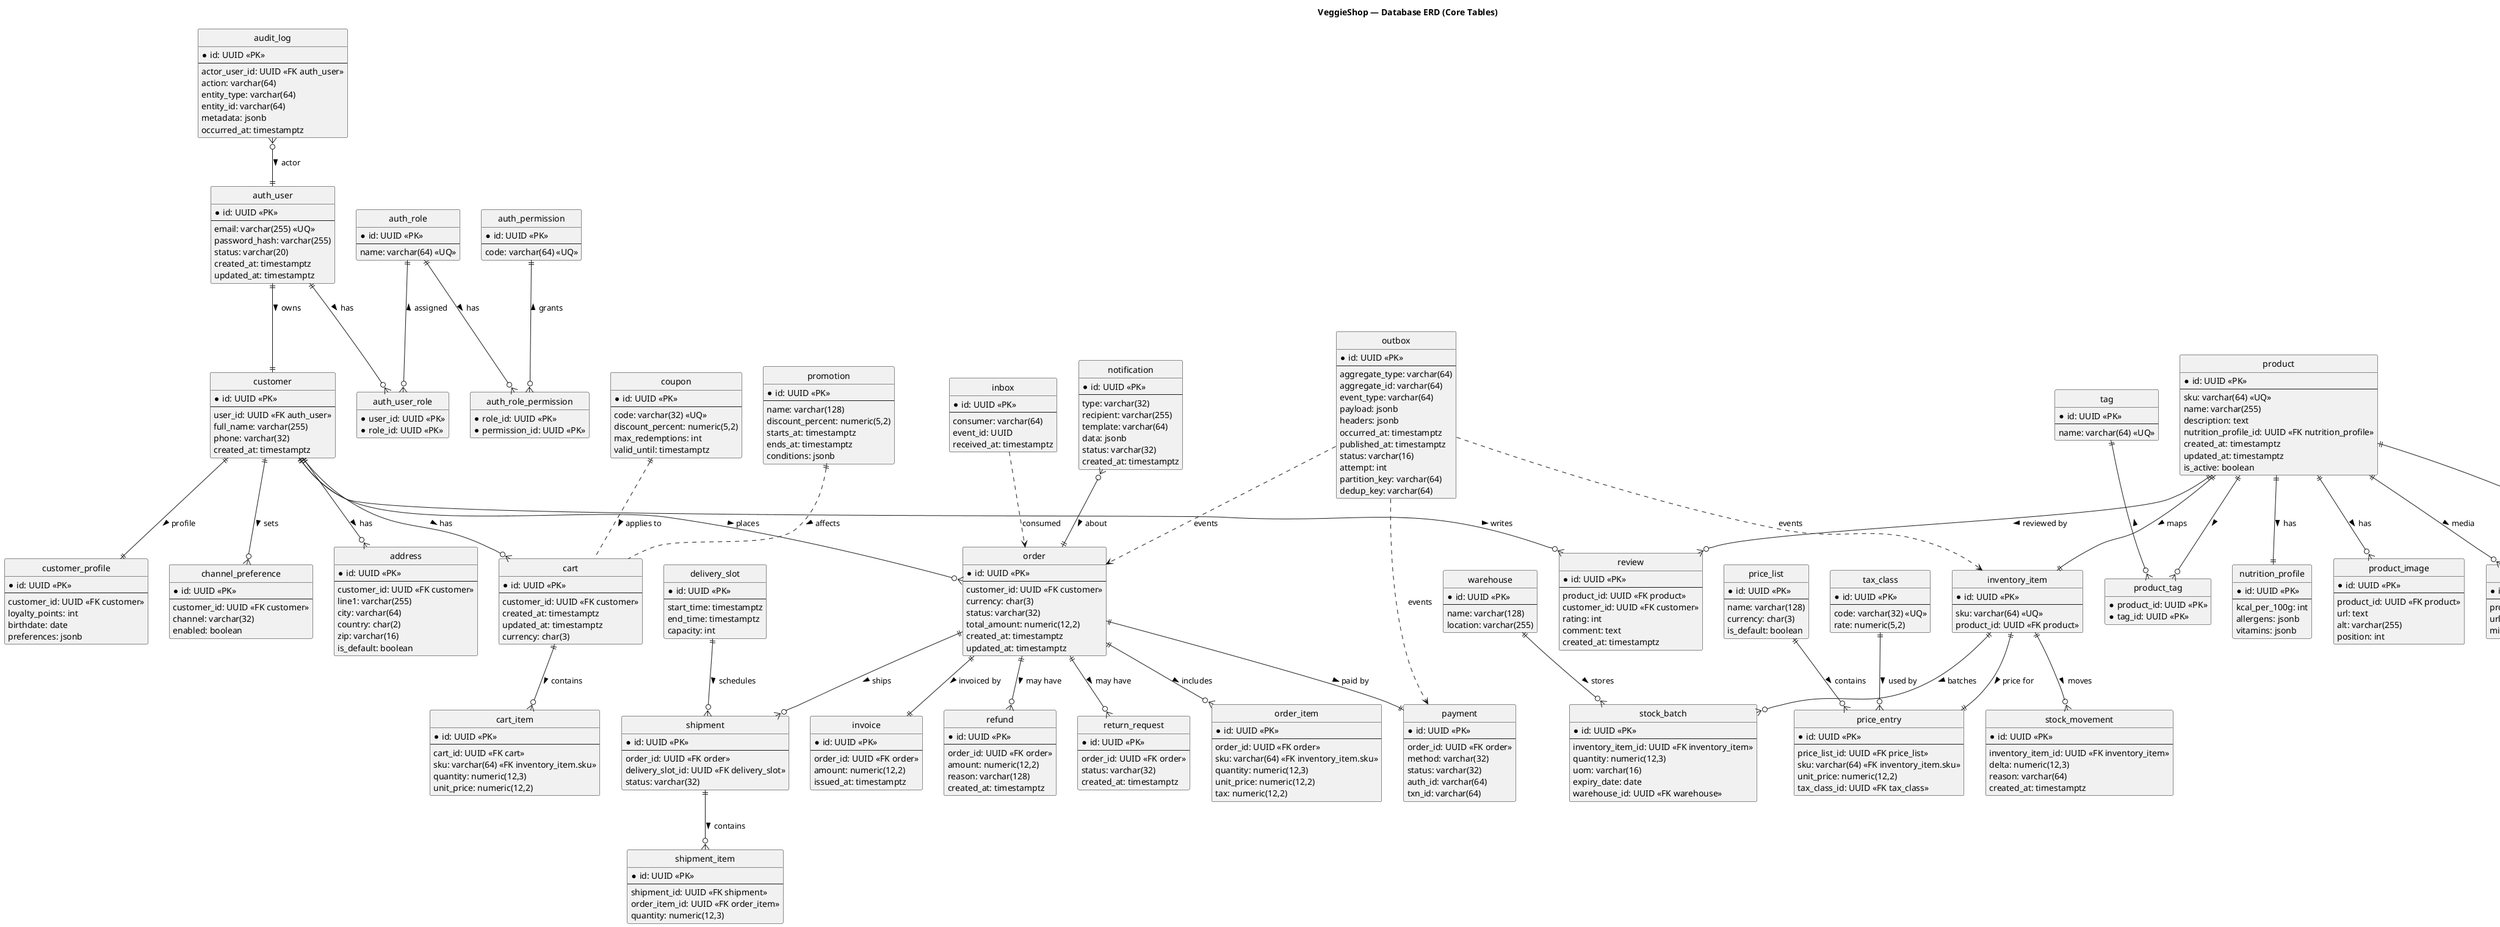 @startuml database-erd
title VeggieShop — Database ERD (Core Tables)

skinparam shadowing false
hide circle
hide methods
hide stereotypes

' -----------------------
' Auth
' -----------------------
entity "auth_user" as auth_user {
  * id: UUID <<PK>>
  --
  email: varchar(255) <<UQ>>
  password_hash: varchar(255)
  status: varchar(20)
  created_at: timestamptz
  updated_at: timestamptz
}

entity "auth_role" as auth_role {
  * id: UUID <<PK>>
  --
  name: varchar(64) <<UQ>>
}

entity "auth_permission" as auth_perm {
  * id: UUID <<PK>>
  --
  code: varchar(64) <<UQ>>
}

entity "auth_user_role" as auth_user_role {
  * user_id: UUID <<PK>>
  * role_id: UUID <<PK>>
}

entity "auth_role_permission" as auth_role_perm {
  * role_id: UUID <<PK>>
  * permission_id: UUID <<PK>>
}

' -----------------------
' Customer
' -----------------------
entity "customer" as customer {
  * id: UUID <<PK>>
  --
  user_id: UUID <<FK auth_user>>
  full_name: varchar(255)
  phone: varchar(32)
  created_at: timestamptz
}

entity "customer_profile" as customer_profile {
  * id: UUID <<PK>>
  --
  customer_id: UUID <<FK customer>>
  loyalty_points: int
  birthdate: date
  preferences: jsonb
}

entity "address" as address {
  * id: UUID <<PK>>
  --
  customer_id: UUID <<FK customer>>
  line1: varchar(255)
  city: varchar(64)
  country: char(2)
  zip: varchar(16)
  is_default: boolean
}

' -----------------------
' Catalog
' -----------------------
entity "category" as category {
  * id: UUID <<PK>>
  --
  parent_id: UUID <<FK category>>
  name: varchar(128)
  slug: varchar(128) <<UQ>>
}

entity "product" as product {
  * id: UUID <<PK>>
  --
  sku: varchar(64) <<UQ>>
  name: varchar(255)
  description: text
  nutrition_profile_id: UUID <<FK nutrition_profile>>
  created_at: timestamptz
  updated_at: timestamptz
  is_active: boolean
}

entity "product_image" as product_image {
  * id: UUID <<PK>>
  --
  product_id: UUID <<FK product>>
  url: text
  alt: varchar(255)
  position: int
}

entity "nutrition_profile" as nutrition_profile {
  * id: UUID <<PK>>
  --
  kcal_per_100g: int
  allergens: jsonb
  vitamins: jsonb
}

entity "tag" as tag {
  * id: UUID <<PK>>
  --
  name: varchar(64) <<UQ>>
}

entity "product_tag" as product_tag {
  * product_id: UUID <<PK>>
  * tag_id: UUID <<PK>>
}

entity "product_category" as product_category {
  * product_id: UUID <<PK>>
  * category_id: UUID <<PK>>
}

' -----------------------
' Inventory
' -----------------------
entity "warehouse" as warehouse {
  * id: UUID <<PK>>
  --
  name: varchar(128)
  location: varchar(255)
}

entity "inventory_item" as inventory_item {
  * id: UUID <<PK>>
  --
  sku: varchar(64) <<UQ>>
  product_id: UUID <<FK product>>
}

entity "stock_batch" as stock_batch {
  * id: UUID <<PK>>
  --
  inventory_item_id: UUID <<FK inventory_item>>
  quantity: numeric(12,3)
  uom: varchar(16)
  expiry_date: date
  warehouse_id: UUID <<FK warehouse>>
}

entity "stock_movement" as stock_movement {
  * id: UUID <<PK>>
  --
  inventory_item_id: UUID <<FK inventory_item>>
  delta: numeric(12,3)
  reason: varchar(64)
  created_at: timestamptz
}

' -----------------------
' Pricing
' -----------------------
entity "price_list" as price_list {
  * id: UUID <<PK>>
  --
  name: varchar(128)
  currency: char(3)
  is_default: boolean
}

entity "price_entry" as price_entry {
  * id: UUID <<PK>>
  --
  price_list_id: UUID <<FK price_list>>
  sku: varchar(64) <<FK inventory_item.sku>>
  unit_price: numeric(12,2)
  tax_class_id: UUID <<FK tax_class>>
}

entity "tax_class" as tax_class {
  * id: UUID <<PK>>
  --
  code: varchar(32) <<UQ>>
  rate: numeric(5,2)
}

entity "promotion" as promotion {
  * id: UUID <<PK>>
  --
  name: varchar(128)
  discount_percent: numeric(5,2)
  starts_at: timestamptz
  ends_at: timestamptz
  conditions: jsonb
}

entity "coupon" as coupon {
  * id: UUID <<PK>>
  --
  code: varchar(32) <<UQ>>
  discount_percent: numeric(5,2)
  max_redemptions: int
  valid_until: timestamptz
}

' -----------------------
' Order & Checkout
' -----------------------
entity "cart" as cart {
  * id: UUID <<PK>>
  --
  customer_id: UUID <<FK customer>>
  created_at: timestamptz
  updated_at: timestamptz
  currency: char(3)
}

entity "cart_item" as cart_item {
  * id: UUID <<PK>>
  --
  cart_id: UUID <<FK cart>>
  sku: varchar(64) <<FK inventory_item.sku>>
  quantity: numeric(12,3)
  unit_price: numeric(12,2)
}

entity "order" as ord {
  * id: UUID <<PK>>
  --
  customer_id: UUID <<FK customer>>
  currency: char(3)
  status: varchar(32)
  total_amount: numeric(12,2)
  created_at: timestamptz
  updated_at: timestamptz
}

entity "order_item" as order_item {
  * id: UUID <<PK>>
  --
  order_id: UUID <<FK order>>
  sku: varchar(64) <<FK inventory_item.sku>>
  quantity: numeric(12,3)
  unit_price: numeric(12,2)
  tax: numeric(12,2)
}

entity "delivery_slot" as delivery_slot {
  * id: UUID <<PK>>
  --
  start_time: timestamptz
  end_time: timestamptz
  capacity: int
}

entity "shipment" as shipment {
  * id: UUID <<PK>>
  --
  order_id: UUID <<FK order>>
  delivery_slot_id: UUID <<FK delivery_slot>>
  status: varchar(32)
}

entity "shipment_item" as shipment_item {
  * id: UUID <<PK>>
  --
  shipment_id: UUID <<FK shipment>>
  order_item_id: UUID <<FK order_item>>
  quantity: numeric(12,3)
}

entity "payment" as payment {
  * id: UUID <<PK>>
  --
  order_id: UUID <<FK order>>
  method: varchar(32)
  status: varchar(32)
  auth_id: varchar(64)
  txn_id: varchar(64)
}

entity "invoice" as invoice {
  * id: UUID <<PK>>
  --
  order_id: UUID <<FK order>>
  amount: numeric(12,2)
  issued_at: timestamptz
}

entity "refund" as refund {
  * id: UUID <<PK>>
  --
  order_id: UUID <<FK order>>
  amount: numeric(12,2)
  reason: varchar(128)
  created_at: timestamptz
}

entity "return_request" as return_req {
  * id: UUID <<PK>>
  --
  order_id: UUID <<FK order>>
  status: varchar(32)
  created_at: timestamptz
}

' -----------------------
' Media & Review
' -----------------------
entity "media_asset" as media_asset {
  * id: UUID <<PK>>
  --
  product_id: UUID <<FK product>>
  url: text
  mime_type: varchar(64)
}

entity "review" as review {
  * id: UUID <<PK>>
  --
  product_id: UUID <<FK product>>
  customer_id: UUID <<FK customer>>
  rating: int
  comment: text
  created_at: timestamptz
}

' -----------------------
' Notification & Audit
' -----------------------
entity "notification" as notification {
  * id: UUID <<PK>>
  --
  type: varchar(32)
  recipient: varchar(255)
  template: varchar(64)
  data: jsonb
  status: varchar(32)
  created_at: timestamptz
}

entity "channel_preference" as channel_pref {
  * id: UUID <<PK>>
  --
  customer_id: UUID <<FK customer>>
  channel: varchar(32)
  enabled: boolean
}

entity "audit_log" as audit_log {
  * id: UUID <<PK>>
  --
  actor_user_id: UUID <<FK auth_user>>
  action: varchar(64)
  entity_type: varchar(64)
  entity_id: varchar(64)
  metadata: jsonb
  occurred_at: timestamptz
}

' -----------------------
' Outbox / Inbox
' -----------------------
entity "outbox" as outbox {
  * id: UUID <<PK>>
  --
  aggregate_type: varchar(64)
  aggregate_id: varchar(64)
  event_type: varchar(64)
  payload: jsonb
  headers: jsonb
  occurred_at: timestamptz
  published_at: timestamptz
  status: varchar(16)
  attempt: int
  partition_key: varchar(64)
  dedup_key: varchar(64)
}

entity "inbox" as inbox {
  * id: UUID <<PK>>
  --
  consumer: varchar(64)
  event_id: UUID
  received_at: timestamptz
}

' =======================
' Relationships
' =======================
auth_user ||--o{ auth_user_role : has >
auth_role ||--o{ auth_user_role : < assigned
auth_role ||--o{ auth_role_perm : has >
auth_perm ||--o{ auth_role_perm : < grants

auth_user ||--|| customer : owns >
customer ||--o{ address : has >
customer ||--|| customer_profile : profile >

category ||--o{ category : parent >
product ||--o{ product_category : >
category ||--o{ product_category : <
product ||--o{ product_image : has >
product ||--|| inventory_item : maps >
product ||--|| nutrition_profile : has >
product ||--o{ product_tag : >
tag ||--o{ product_tag : <

warehouse ||--o{ stock_batch : stores >
inventory_item ||--o{ stock_batch : batches >
inventory_item ||--o{ stock_movement : moves >
inventory_item ||--|| price_entry : price for >

price_list ||--o{ price_entry : contains >
tax_class ||--o{ price_entry : used by >
promotion ||.. cart : affects >
coupon ||.. cart : applies to >

customer ||--o{ cart : has >
cart ||--o{ cart_item : contains >
customer ||--o{ ord : places >
ord ||--o{ order_item : includes >
ord ||--|| payment : paid by >
ord ||--|| invoice : invoiced by >
ord ||--o{ refund : may have >
ord ||--o{ return_req : may have >
ord ||--o{ shipment : ships >
shipment ||--o{ shipment_item : contains >
delivery_slot ||--o{ shipment : schedules >

product ||--o{ media_asset : media >
product ||--o{ review : reviewed by >
customer ||--o{ review : writes >

customer ||--o{ channel_pref : sets >
notification }o--|| ord : about >
audit_log }o--|| auth_user : actor >

outbox ..> ord : events
outbox ..> payment : events
outbox ..> inventory_item : events
inbox ..> ord : consumed

@enduml
